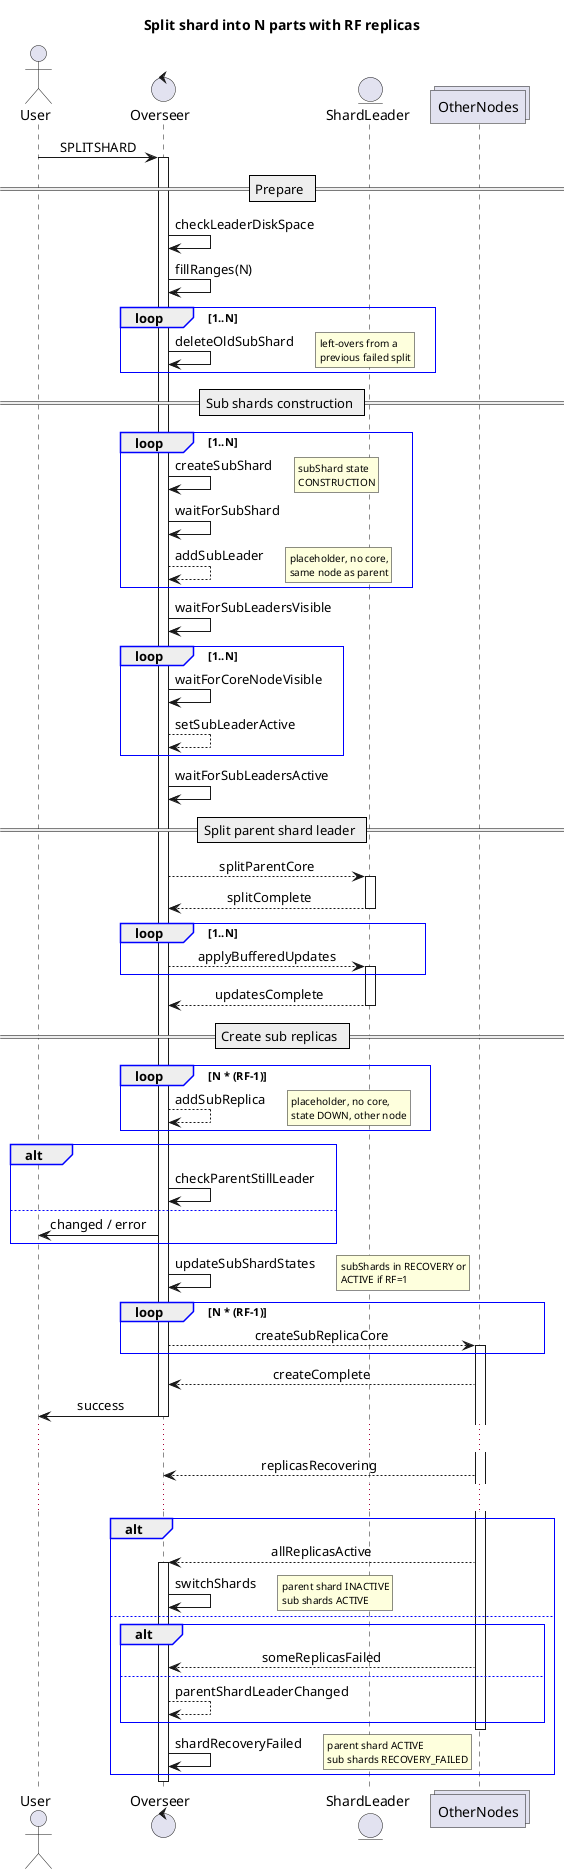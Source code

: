 /*
 * Licensed to the Apache Software Foundation (ASF) under one or more
 * contributor license agreements.  See the NOTICE file distributed with
 * this work for additional information regarding copyright ownership.
 * The ASF licenses this file to You under the Apache License, Version 2.0
 * (the "License"); you may not use this file except in compliance with
 * the License.  You may obtain a copy of the License at
 *
 *     http://www.apache.org/licenses/LICENSE-2.0
 *
 * Unless required by applicable law or agreed to in writing, software
 * distributed under the License is distributed on an "AS IS" BASIS,
 * WITHOUT WARRANTIES OR CONDITIONS OF ANY KIND, either express or implied.
 * See the License for the specific language governing permissions and
 * limitations under the License.
 */

@startuml

' Note: in TEOZ mode some skinparams don't work
' and currently notes on messages can't be customized -
' but this mode creates more compact layout, enable if needed

'!pragma teoz true

skinparam noteFontSize 10
skinparam ParticipantPadding 5
skinparam SequenceGroupBorderThickness 1
skinparam SequenceGroupBorderColor #blue
skinparam SequenceDividerBorderThickness 1
skinparam SequenceDividerFontStyle plain
skinparam sequence {
  MessageAlign center
}

title Split shard into N parts with RF replicas

actor User
control Overseer
entity ShardLeader
collections OtherNodes

User -> Overseer : SPLITSHARD
activate Overseer
== Prepare ==
Overseer -> Overseer : checkLeaderDiskSpace
Overseer -> Overseer : fillRanges(N)
loop 1..N
Overseer -> Overseer : deleteOldSubShard
rnote right: left-overs from a\nprevious failed split
end
== Sub shards construction ==
loop 1..N
Overseer -> Overseer : createSubShard
rnote right : subShard state\nCONSTRUCTION
Overseer -> Overseer : waitForSubShard
Overseer --> Overseer : addSubLeader
rnote right : placeholder, no core,\nsame node as parent
end
Overseer -> Overseer : waitForSubLeadersVisible
loop 1..N
Overseer -> Overseer : waitForCoreNodeVisible
Overseer --> Overseer : setSubLeaderActive
end
Overseer -> Overseer : waitForSubLeadersActive
== Split parent shard leader ==
Overseer --> ShardLeader : splitParentCore
activate ShardLeader
ShardLeader --> Overseer : splitComplete
deactivate ShardLeader
loop 1..N
Overseer --> ShardLeader : applyBufferedUpdates
activate ShardLeader
end
ShardLeader --> Overseer : updatesComplete
deactivate ShardLeader
== Create sub replicas ==
loop N * (RF-1)
Overseer --> Overseer : addSubReplica
rnote right : placeholder, no core,\nstate DOWN, other node
end
alt
Overseer -> Overseer : checkParentStillLeader
else
Overseer -> User : changed / error
end
Overseer -> Overseer : updateSubShardStates
rnote right  : subShards in RECOVERY or\nACTIVE if RF=1
loop N * (RF-1)
Overseer --> OtherNodes : createSubReplicaCore
activate OtherNodes
end
OtherNodes --> Overseer : createComplete
Overseer -> User : success
deactivate Overseer
...
OtherNodes ---> Overseer : replicasRecovering
...
alt
OtherNodes --> Overseer : allReplicasActive
activate Overseer
Overseer -> Overseer : switchShards
rnote right : parent shard INACTIVE\nsub shards ACTIVE
else
alt
OtherNodes --> Overseer : someReplicasFailed
else
Overseer --> Overseer : parentShardLeaderChanged
end
deactivate OtherNodes
Overseer -> Overseer : shardRecoveryFailed
rnote right : parent shard ACTIVE\nsub shards RECOVERY_FAILED
end
deactivate Overseer
@enduml